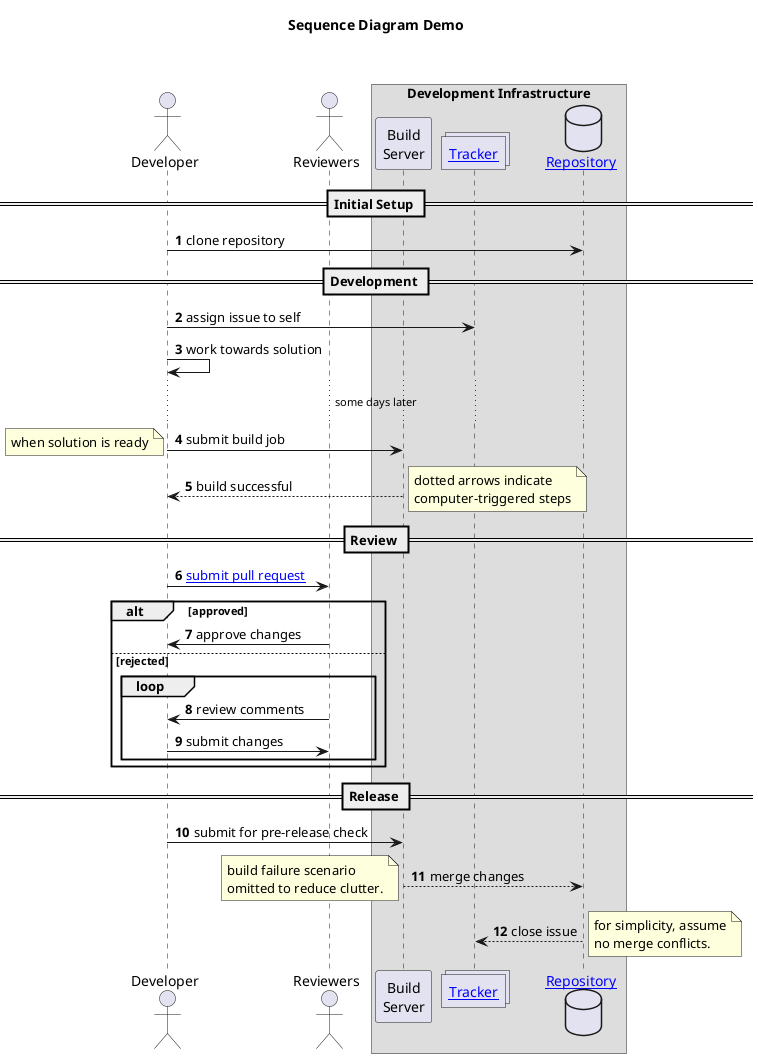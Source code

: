 @startuml
title **Sequence Diagram Demo**\n\n

actor Developer as Dev
actor Reviewers

box Development Infrastructure
    participant "Build\nServer" as Build
    collections "[[https://github.com/dragondive/hebi/issues Tracker]]" as Tracker
    database "[[https://github.com/dragondive/hebi Repository]]" as Repository
end box

autonumber
== Initial Setup ==
Dev -> Repository : clone repository

== Development ==
Dev -> Tracker : assign issue to self
Dev -> Dev : work towards solution

... some days later ...

Dev -> Build : submit build job
note left: when solution is ready

Build --> Dev : build successful
note right: dotted arrows indicate\ncomputer-triggered steps

== Review ==
Dev ->  Reviewers : [[https://github.com/dragondive/hebi/compare submit pull request]]
alt approved
    Reviewers -> Dev : approve changes
else rejected
    loop
        Dev <- Reviewers : review comments
        Dev -> Reviewers : submit changes
    end loop
end alt

== Release ==
Dev -> Build : submit for pre-release check
Build --> Repository : merge changes
note left: build failure scenario\nomitted to reduce clutter.

Repository --> Tracker : close issue
note right: for simplicity, assume\nno merge conflicts.
@enduml
